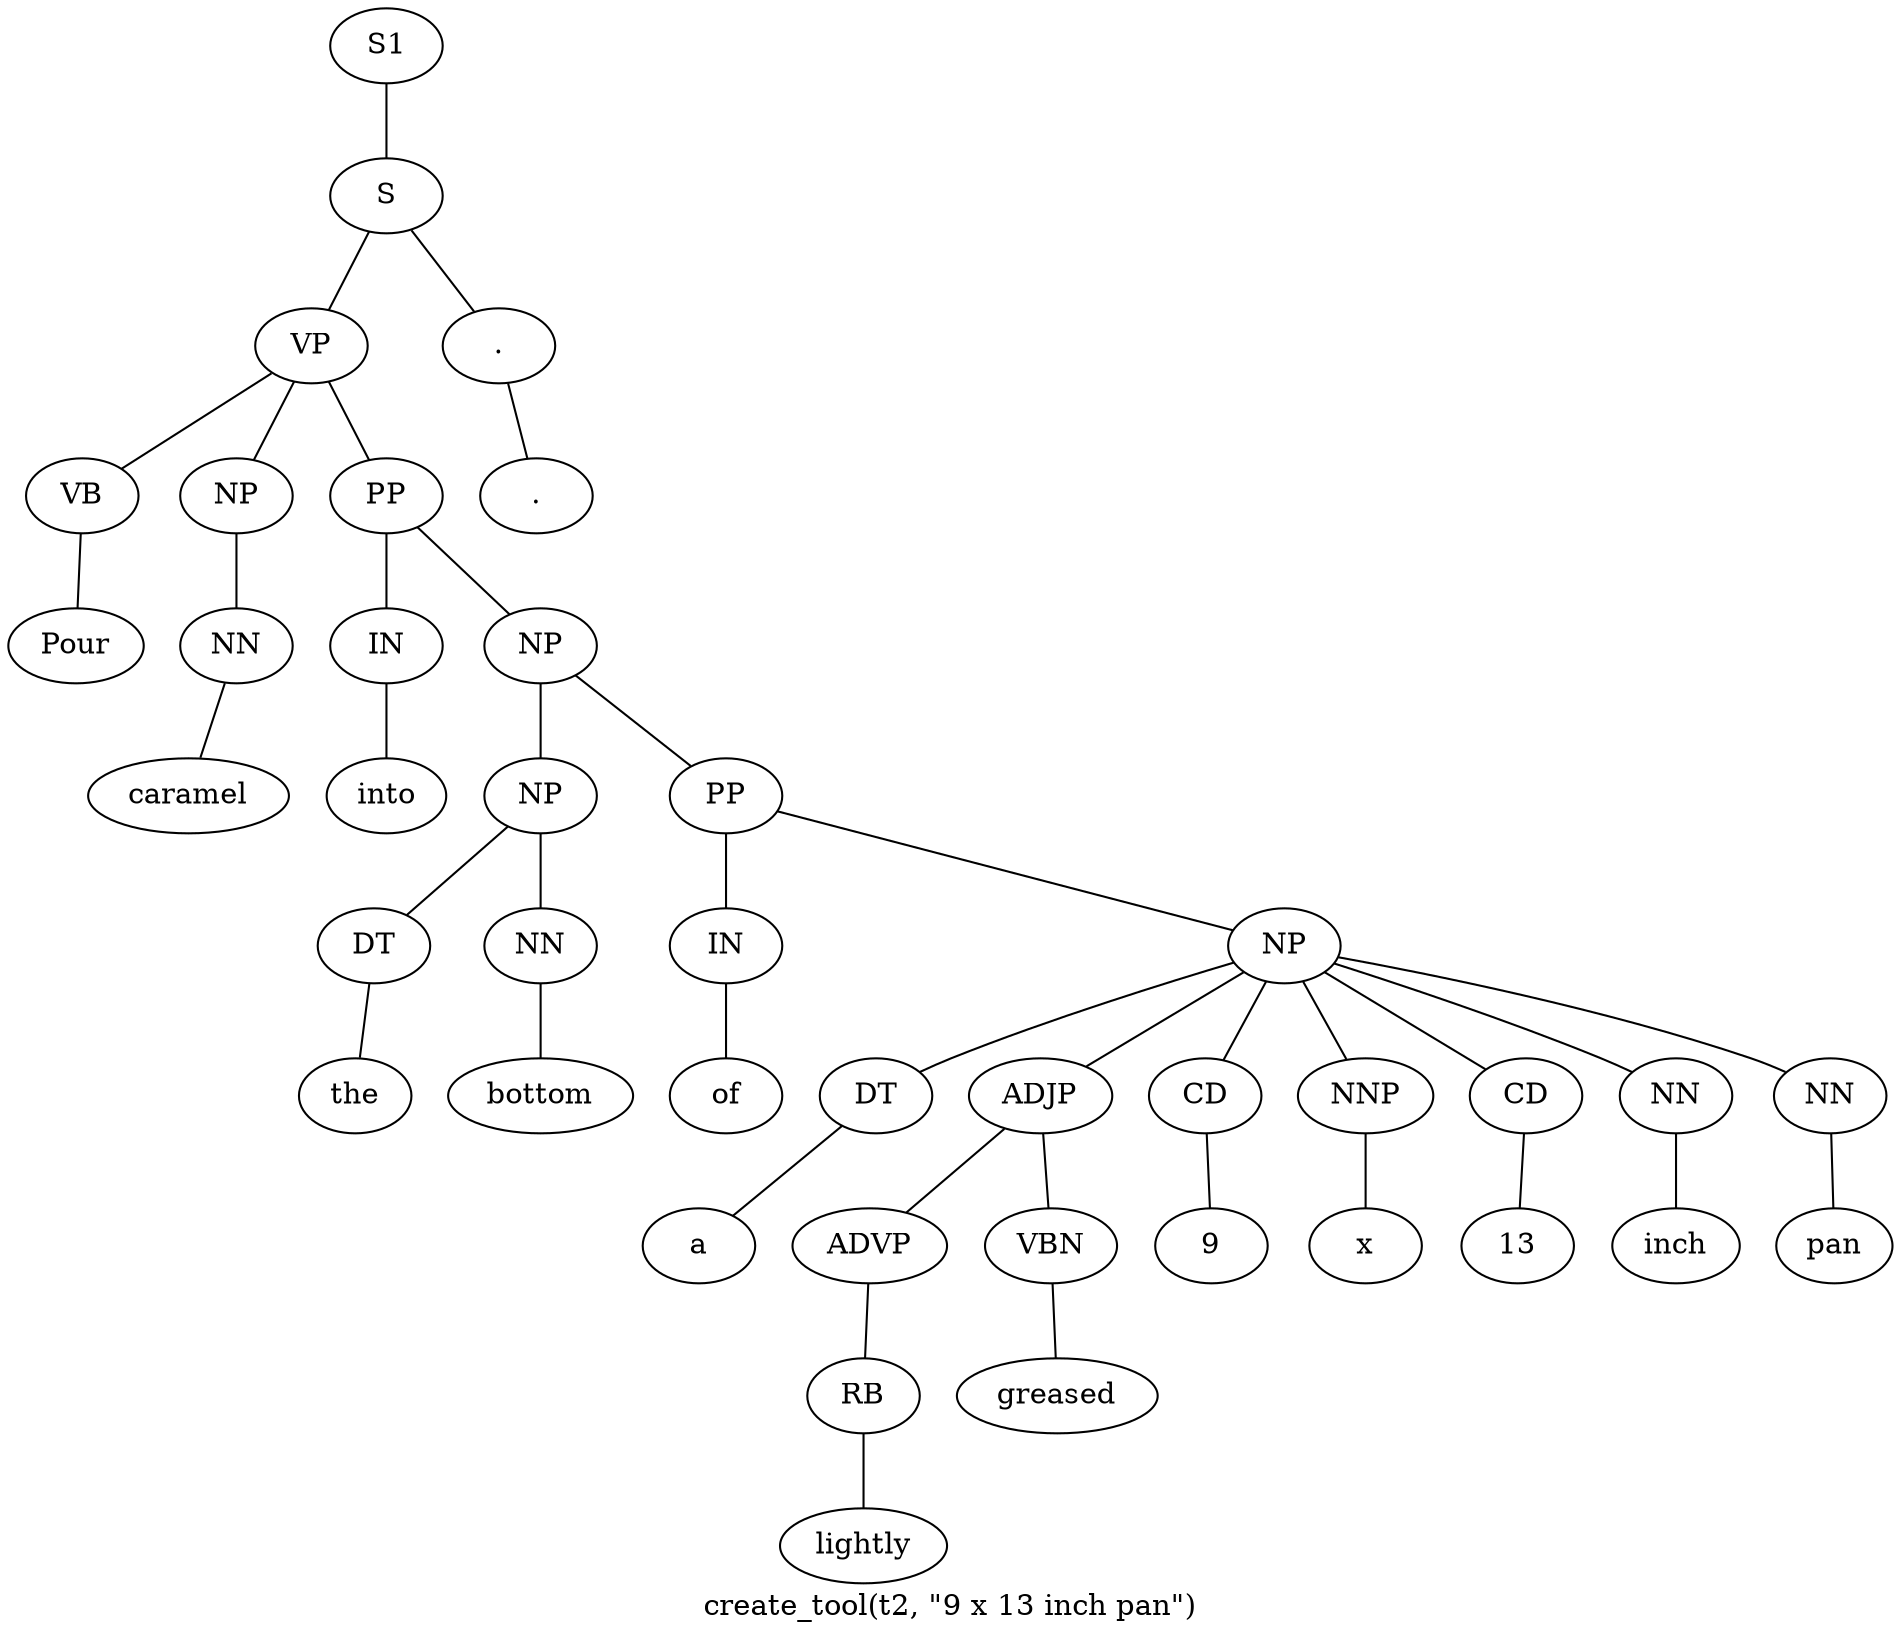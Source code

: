 graph SyntaxGraph {
	label = "create_tool(t2, \"9 x 13 inch pan\")";
	Node0 [label="S1"];
	Node1 [label="S"];
	Node2 [label="VP"];
	Node3 [label="VB"];
	Node4 [label="Pour"];
	Node5 [label="NP"];
	Node6 [label="NN"];
	Node7 [label="caramel"];
	Node8 [label="PP"];
	Node9 [label="IN"];
	Node10 [label="into"];
	Node11 [label="NP"];
	Node12 [label="NP"];
	Node13 [label="DT"];
	Node14 [label="the"];
	Node15 [label="NN"];
	Node16 [label="bottom"];
	Node17 [label="PP"];
	Node18 [label="IN"];
	Node19 [label="of"];
	Node20 [label="NP"];
	Node21 [label="DT"];
	Node22 [label="a"];
	Node23 [label="ADJP"];
	Node24 [label="ADVP"];
	Node25 [label="RB"];
	Node26 [label="lightly"];
	Node27 [label="VBN"];
	Node28 [label="greased"];
	Node29 [label="CD"];
	Node30 [label="9"];
	Node31 [label="NNP"];
	Node32 [label="x"];
	Node33 [label="CD"];
	Node34 [label="13"];
	Node35 [label="NN"];
	Node36 [label="inch"];
	Node37 [label="NN"];
	Node38 [label="pan"];
	Node39 [label="."];
	Node40 [label="."];

	Node0 -- Node1;
	Node1 -- Node2;
	Node1 -- Node39;
	Node2 -- Node3;
	Node2 -- Node5;
	Node2 -- Node8;
	Node3 -- Node4;
	Node5 -- Node6;
	Node6 -- Node7;
	Node8 -- Node9;
	Node8 -- Node11;
	Node9 -- Node10;
	Node11 -- Node12;
	Node11 -- Node17;
	Node12 -- Node13;
	Node12 -- Node15;
	Node13 -- Node14;
	Node15 -- Node16;
	Node17 -- Node18;
	Node17 -- Node20;
	Node18 -- Node19;
	Node20 -- Node21;
	Node20 -- Node23;
	Node20 -- Node29;
	Node20 -- Node31;
	Node20 -- Node33;
	Node20 -- Node35;
	Node20 -- Node37;
	Node21 -- Node22;
	Node23 -- Node24;
	Node23 -- Node27;
	Node24 -- Node25;
	Node25 -- Node26;
	Node27 -- Node28;
	Node29 -- Node30;
	Node31 -- Node32;
	Node33 -- Node34;
	Node35 -- Node36;
	Node37 -- Node38;
	Node39 -- Node40;
}